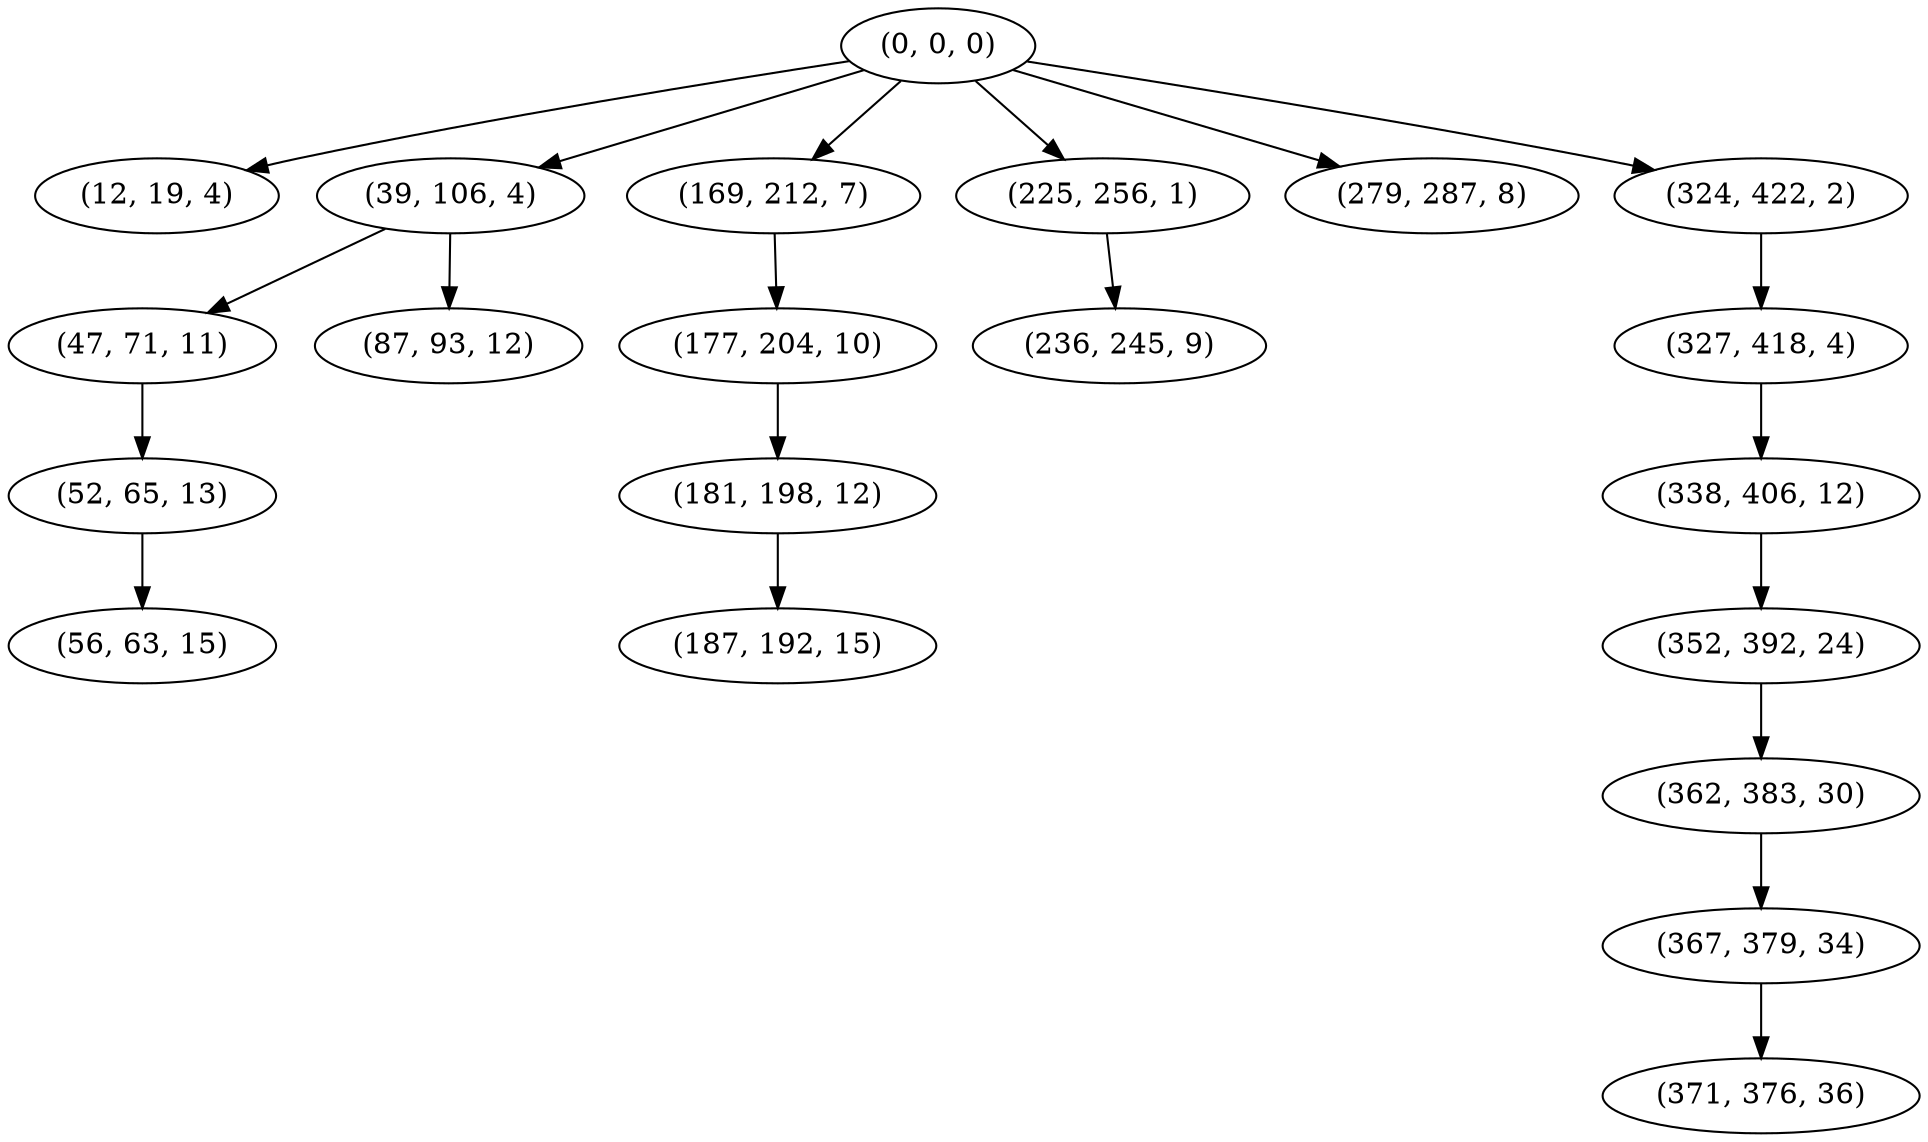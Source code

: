digraph tree {
    "(0, 0, 0)";
    "(12, 19, 4)";
    "(39, 106, 4)";
    "(47, 71, 11)";
    "(52, 65, 13)";
    "(56, 63, 15)";
    "(87, 93, 12)";
    "(169, 212, 7)";
    "(177, 204, 10)";
    "(181, 198, 12)";
    "(187, 192, 15)";
    "(225, 256, 1)";
    "(236, 245, 9)";
    "(279, 287, 8)";
    "(324, 422, 2)";
    "(327, 418, 4)";
    "(338, 406, 12)";
    "(352, 392, 24)";
    "(362, 383, 30)";
    "(367, 379, 34)";
    "(371, 376, 36)";
    "(0, 0, 0)" -> "(12, 19, 4)";
    "(0, 0, 0)" -> "(39, 106, 4)";
    "(0, 0, 0)" -> "(169, 212, 7)";
    "(0, 0, 0)" -> "(225, 256, 1)";
    "(0, 0, 0)" -> "(279, 287, 8)";
    "(0, 0, 0)" -> "(324, 422, 2)";
    "(39, 106, 4)" -> "(47, 71, 11)";
    "(39, 106, 4)" -> "(87, 93, 12)";
    "(47, 71, 11)" -> "(52, 65, 13)";
    "(52, 65, 13)" -> "(56, 63, 15)";
    "(169, 212, 7)" -> "(177, 204, 10)";
    "(177, 204, 10)" -> "(181, 198, 12)";
    "(181, 198, 12)" -> "(187, 192, 15)";
    "(225, 256, 1)" -> "(236, 245, 9)";
    "(324, 422, 2)" -> "(327, 418, 4)";
    "(327, 418, 4)" -> "(338, 406, 12)";
    "(338, 406, 12)" -> "(352, 392, 24)";
    "(352, 392, 24)" -> "(362, 383, 30)";
    "(362, 383, 30)" -> "(367, 379, 34)";
    "(367, 379, 34)" -> "(371, 376, 36)";
}
